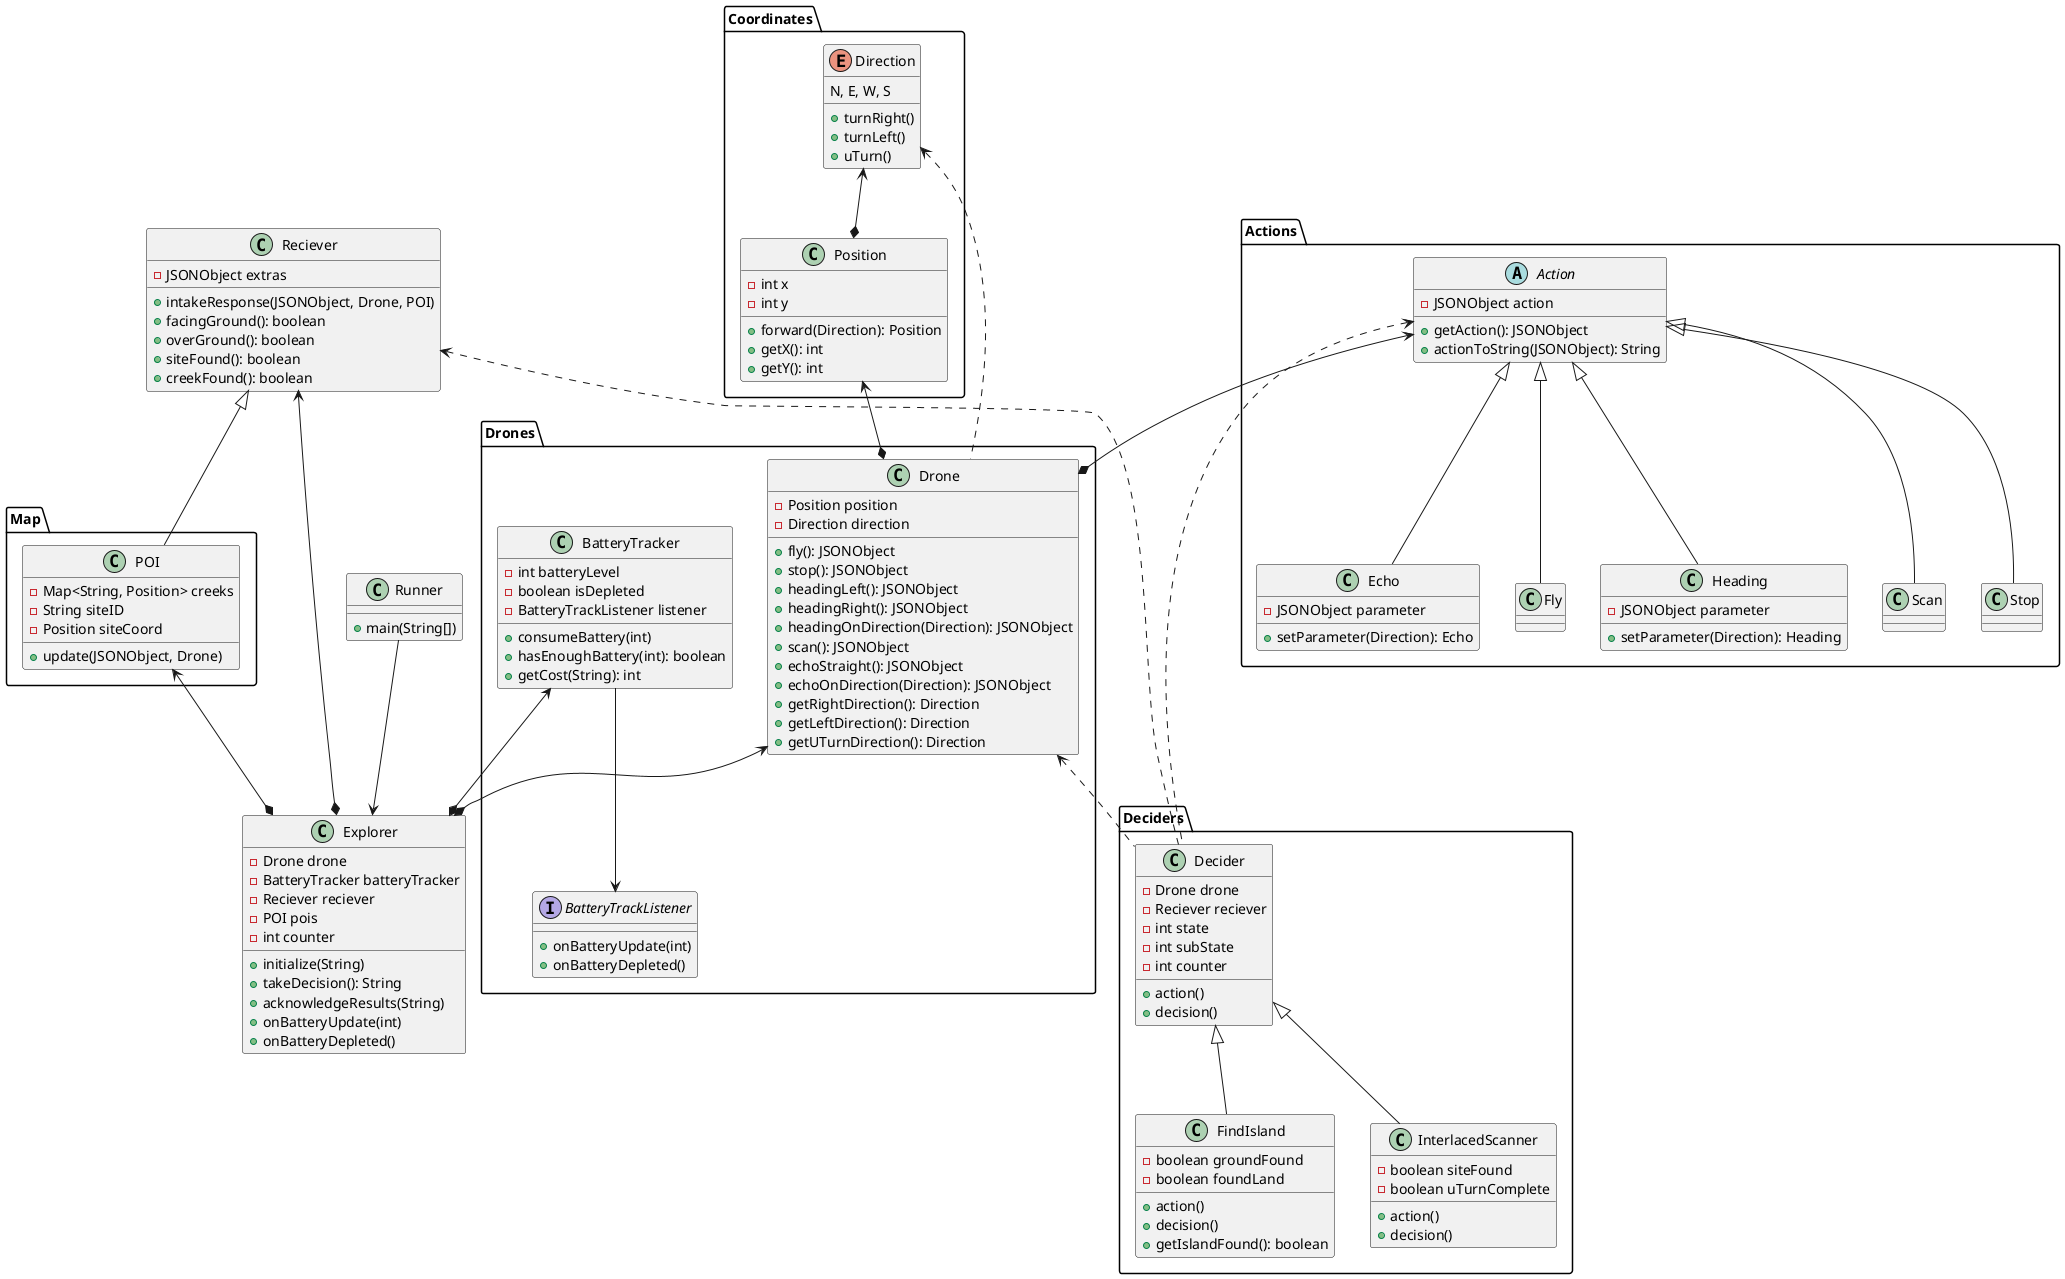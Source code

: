@startuml

package Coordinates {
    enum Direction {
        N, E, W, S
        + turnRight()
        + turnLeft()
        + uTurn()
    }
    class Position {
        - int x
        - int y
        + forward(Direction): Position
        + getX(): int
        + getY(): int
    }
}

package Drones {
    interface BatteryTrackListener {
        + onBatteryUpdate(int)
        + onBatteryDepleted()
    }

    class BatteryTracker {
        - int batteryLevel
        - boolean isDepleted
        - BatteryTrackListener listener
        + consumeBattery(int)
        + hasEnoughBattery(int): boolean
        + getCost(String): int
    }
    
    class Drone {
        - Position position
        - Direction direction
        + fly(): JSONObject
        + stop(): JSONObject
        + headingLeft(): JSONObject
        + headingRight(): JSONObject
        + headingOnDirection(Direction): JSONObject
        + scan(): JSONObject
        + echoStraight(): JSONObject
        + echoOnDirection(Direction): JSONObject
        + getRightDirection(): Direction
        + getLeftDirection(): Direction
        + getUTurnDirection(): Direction
    }
}

package Deciders {
    class Decider {
        - Drone drone
        - Reciever reciever
        - int state
        - int subState
        - int counter
        + action()
        + decision()
    }
    
    class FindIsland extends Decider {
        - boolean groundFound
        - boolean foundLand
        + action()
        + decision()
        + getIslandFound(): boolean
    }
    
    class InterlacedScanner extends Decider {
        - boolean siteFound
        - boolean uTurnComplete
        + action()
        + decision()
    }
}

package Map {
    class POI {
        - Map<String, Position> creeks
        - String siteID
        - Position siteCoord
        + update(JSONObject, Drone)
    }
}

package Actions {
    abstract class Action {
        - JSONObject action
        + getAction(): JSONObject
        + actionToString(JSONObject): String
    }

    class Echo extends Action {
        - JSONObject parameter
        + setParameter(Direction): Echo
    }

    class Fly extends Action { }

    class Heading extends Action {
        - JSONObject parameter
        + setParameter(Direction): Heading
    }

    class Scan extends Action { }

    class Stop extends Action { }
}

class Explorer {
    - Drone drone
    - BatteryTracker batteryTracker
    - Reciever reciever
    - POI pois
    - int counter
    + initialize(String)
    + takeDecision(): String
    + acknowledgeResults(String)
    + onBatteryUpdate(int)
    + onBatteryDepleted()
}

class Reciever {
    - JSONObject extras
    + intakeResponse(JSONObject, Drone, POI)
    + facingGround(): boolean
    + overGround(): boolean
    + siteFound(): boolean
    + creekFound(): boolean
}

class Runner {
    + main(String[])
}

BatteryTracker --> BatteryTrackListener

Explorer *-up-> Drone
Explorer *-up-> BatteryTracker
Explorer *-up-> Reciever
Explorer *-up-> POI

Decider .up-> Drone
Decider .up-> Reciever

Drone *-up-> Position  
Drone .up-> Direction 
Position *-up-> Direction  

Reciever <|-- POI
Runner --> Explorer

Drone *-up-> Action
Decider .up-> Action

@enduml